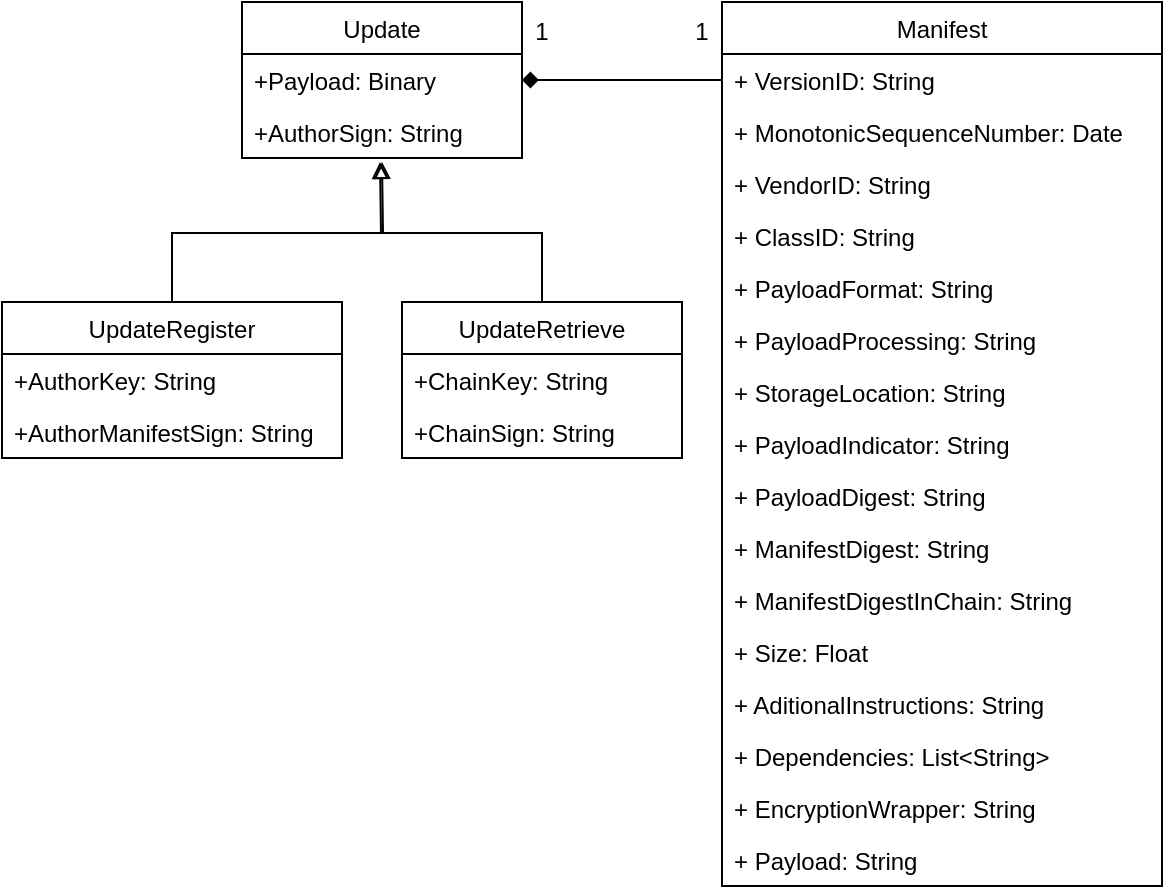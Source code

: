 <mxfile version="20.8.3" type="device"><diagram id="C5RBs43oDa-KdzZeNtuy" name="Page-1"><mxGraphModel dx="1621" dy="683" grid="1" gridSize="10" guides="1" tooltips="1" connect="1" arrows="1" fold="1" page="1" pageScale="1" pageWidth="827" pageHeight="1169" math="0" shadow="0"><root><mxCell id="WIyWlLk6GJQsqaUBKTNV-0"/><mxCell id="WIyWlLk6GJQsqaUBKTNV-1" parent="WIyWlLk6GJQsqaUBKTNV-0"/><mxCell id="cRvXJBSxjH1CWa1otkGa-0" value="Manifest" style="swimlane;fontStyle=0;childLayout=stackLayout;horizontal=1;startSize=26;fillColor=none;horizontalStack=0;resizeParent=1;resizeParentMax=0;resizeLast=0;collapsible=1;marginBottom=0;" parent="WIyWlLk6GJQsqaUBKTNV-1" vertex="1"><mxGeometry x="220" y="280" width="220" height="442" as="geometry"/></mxCell><mxCell id="cRvXJBSxjH1CWa1otkGa-1" value="+ VersionID: String" style="text;strokeColor=none;fillColor=none;align=left;verticalAlign=top;spacingLeft=4;spacingRight=4;overflow=hidden;rotatable=0;points=[[0,0.5],[1,0.5]];portConstraint=eastwest;" parent="cRvXJBSxjH1CWa1otkGa-0" vertex="1"><mxGeometry y="26" width="220" height="26" as="geometry"/></mxCell><mxCell id="cRvXJBSxjH1CWa1otkGa-2" value="+ MonotonicSequenceNumber: Date" style="text;strokeColor=none;fillColor=none;align=left;verticalAlign=top;spacingLeft=4;spacingRight=4;overflow=hidden;rotatable=0;points=[[0,0.5],[1,0.5]];portConstraint=eastwest;" parent="cRvXJBSxjH1CWa1otkGa-0" vertex="1"><mxGeometry y="52" width="220" height="26" as="geometry"/></mxCell><mxCell id="cRvXJBSxjH1CWa1otkGa-3" value="+ VendorID: String" style="text;strokeColor=none;fillColor=none;align=left;verticalAlign=top;spacingLeft=4;spacingRight=4;overflow=hidden;rotatable=0;points=[[0,0.5],[1,0.5]];portConstraint=eastwest;" parent="cRvXJBSxjH1CWa1otkGa-0" vertex="1"><mxGeometry y="78" width="220" height="26" as="geometry"/></mxCell><mxCell id="cRvXJBSxjH1CWa1otkGa-4" value="+ ClassID: String" style="text;strokeColor=none;fillColor=none;align=left;verticalAlign=top;spacingLeft=4;spacingRight=4;overflow=hidden;rotatable=0;points=[[0,0.5],[1,0.5]];portConstraint=eastwest;" parent="cRvXJBSxjH1CWa1otkGa-0" vertex="1"><mxGeometry y="104" width="220" height="26" as="geometry"/></mxCell><mxCell id="cRvXJBSxjH1CWa1otkGa-11" value="+ PayloadFormat: String" style="text;strokeColor=none;fillColor=none;align=left;verticalAlign=top;spacingLeft=4;spacingRight=4;overflow=hidden;rotatable=0;points=[[0,0.5],[1,0.5]];portConstraint=eastwest;" parent="cRvXJBSxjH1CWa1otkGa-0" vertex="1"><mxGeometry y="130" width="220" height="26" as="geometry"/></mxCell><mxCell id="cRvXJBSxjH1CWa1otkGa-10" value="+ PayloadProcessing: String" style="text;strokeColor=none;fillColor=none;align=left;verticalAlign=top;spacingLeft=4;spacingRight=4;overflow=hidden;rotatable=0;points=[[0,0.5],[1,0.5]];portConstraint=eastwest;" parent="cRvXJBSxjH1CWa1otkGa-0" vertex="1"><mxGeometry y="156" width="220" height="26" as="geometry"/></mxCell><mxCell id="cRvXJBSxjH1CWa1otkGa-9" value="+ StorageLocation: String" style="text;strokeColor=none;fillColor=none;align=left;verticalAlign=top;spacingLeft=4;spacingRight=4;overflow=hidden;rotatable=0;points=[[0,0.5],[1,0.5]];portConstraint=eastwest;" parent="cRvXJBSxjH1CWa1otkGa-0" vertex="1"><mxGeometry y="182" width="220" height="26" as="geometry"/></mxCell><mxCell id="cRvXJBSxjH1CWa1otkGa-8" value="+ PayloadIndicator: String" style="text;strokeColor=none;fillColor=none;align=left;verticalAlign=top;spacingLeft=4;spacingRight=4;overflow=hidden;rotatable=0;points=[[0,0.5],[1,0.5]];portConstraint=eastwest;" parent="cRvXJBSxjH1CWa1otkGa-0" vertex="1"><mxGeometry y="208" width="220" height="26" as="geometry"/></mxCell><mxCell id="cRvXJBSxjH1CWa1otkGa-7" value="+ PayloadDigest: String" style="text;strokeColor=none;fillColor=none;align=left;verticalAlign=top;spacingLeft=4;spacingRight=4;overflow=hidden;rotatable=0;points=[[0,0.5],[1,0.5]];portConstraint=eastwest;" parent="cRvXJBSxjH1CWa1otkGa-0" vertex="1"><mxGeometry y="234" width="220" height="26" as="geometry"/></mxCell><mxCell id="cRvXJBSxjH1CWa1otkGa-16" value="+ ManifestDigest: String" style="text;strokeColor=none;fillColor=none;align=left;verticalAlign=top;spacingLeft=4;spacingRight=4;overflow=hidden;rotatable=0;points=[[0,0.5],[1,0.5]];portConstraint=eastwest;" parent="cRvXJBSxjH1CWa1otkGa-0" vertex="1"><mxGeometry y="260" width="220" height="26" as="geometry"/></mxCell><mxCell id="cRvXJBSxjH1CWa1otkGa-15" value="+ ManifestDigestInChain: String" style="text;strokeColor=none;fillColor=none;align=left;verticalAlign=top;spacingLeft=4;spacingRight=4;overflow=hidden;rotatable=0;points=[[0,0.5],[1,0.5]];portConstraint=eastwest;" parent="cRvXJBSxjH1CWa1otkGa-0" vertex="1"><mxGeometry y="286" width="220" height="26" as="geometry"/></mxCell><mxCell id="cRvXJBSxjH1CWa1otkGa-6" value="+ Size: Float" style="text;strokeColor=none;fillColor=none;align=left;verticalAlign=top;spacingLeft=4;spacingRight=4;overflow=hidden;rotatable=0;points=[[0,0.5],[1,0.5]];portConstraint=eastwest;" parent="cRvXJBSxjH1CWa1otkGa-0" vertex="1"><mxGeometry y="312" width="220" height="26" as="geometry"/></mxCell><mxCell id="cRvXJBSxjH1CWa1otkGa-5" value="+ AditionalInstructions: String" style="text;strokeColor=none;fillColor=none;align=left;verticalAlign=top;spacingLeft=4;spacingRight=4;overflow=hidden;rotatable=0;points=[[0,0.5],[1,0.5]];portConstraint=eastwest;" parent="cRvXJBSxjH1CWa1otkGa-0" vertex="1"><mxGeometry y="338" width="220" height="26" as="geometry"/></mxCell><mxCell id="cRvXJBSxjH1CWa1otkGa-13" value="+ Dependencies: List&lt;String&gt;" style="text;strokeColor=none;fillColor=none;align=left;verticalAlign=top;spacingLeft=4;spacingRight=4;overflow=hidden;rotatable=0;points=[[0,0.5],[1,0.5]];portConstraint=eastwest;" parent="cRvXJBSxjH1CWa1otkGa-0" vertex="1"><mxGeometry y="364" width="220" height="26" as="geometry"/></mxCell><mxCell id="cRvXJBSxjH1CWa1otkGa-12" value="+ EncryptionWrapper: String" style="text;strokeColor=none;fillColor=none;align=left;verticalAlign=top;spacingLeft=4;spacingRight=4;overflow=hidden;rotatable=0;points=[[0,0.5],[1,0.5]];portConstraint=eastwest;" parent="cRvXJBSxjH1CWa1otkGa-0" vertex="1"><mxGeometry y="390" width="220" height="26" as="geometry"/></mxCell><mxCell id="cRvXJBSxjH1CWa1otkGa-14" value="+ Payload: String" style="text;strokeColor=none;fillColor=none;align=left;verticalAlign=top;spacingLeft=4;spacingRight=4;overflow=hidden;rotatable=0;points=[[0,0.5],[1,0.5]];portConstraint=eastwest;" parent="cRvXJBSxjH1CWa1otkGa-0" vertex="1"><mxGeometry y="416" width="220" height="26" as="geometry"/></mxCell><mxCell id="cRvXJBSxjH1CWa1otkGa-17" value="Update" style="swimlane;fontStyle=0;childLayout=stackLayout;horizontal=1;startSize=26;fillColor=none;horizontalStack=0;resizeParent=1;resizeParentMax=0;resizeLast=0;collapsible=1;marginBottom=0;" parent="WIyWlLk6GJQsqaUBKTNV-1" vertex="1"><mxGeometry x="-20" y="280" width="140" height="78" as="geometry"/></mxCell><mxCell id="cRvXJBSxjH1CWa1otkGa-20" value="+Payload: Binary" style="text;strokeColor=none;fillColor=none;align=left;verticalAlign=top;spacingLeft=4;spacingRight=4;overflow=hidden;rotatable=0;points=[[0,0.5],[1,0.5]];portConstraint=eastwest;" parent="cRvXJBSxjH1CWa1otkGa-17" vertex="1"><mxGeometry y="26" width="140" height="26" as="geometry"/></mxCell><mxCell id="zquJN5j_Hhdo7x4ICGKE-13" value="+AuthorSign: String" style="text;strokeColor=none;fillColor=none;align=left;verticalAlign=top;spacingLeft=4;spacingRight=4;overflow=hidden;rotatable=0;points=[[0,0.5],[1,0.5]];portConstraint=eastwest;" vertex="1" parent="cRvXJBSxjH1CWa1otkGa-17"><mxGeometry y="52" width="140" height="26" as="geometry"/></mxCell><mxCell id="cRvXJBSxjH1CWa1otkGa-21" style="edgeStyle=orthogonalEdgeStyle;rounded=0;orthogonalLoop=1;jettySize=auto;html=1;exitX=0;exitY=0.5;exitDx=0;exitDy=0;entryX=1;entryY=0.5;entryDx=0;entryDy=0;endArrow=diamond;endFill=1;" parent="WIyWlLk6GJQsqaUBKTNV-1" source="cRvXJBSxjH1CWa1otkGa-1" target="cRvXJBSxjH1CWa1otkGa-20" edge="1"><mxGeometry relative="1" as="geometry"><mxPoint x="160" y="317" as="targetPoint"/></mxGeometry></mxCell><mxCell id="cRvXJBSxjH1CWa1otkGa-22" value="1" style="text;html=1;strokeColor=none;fillColor=none;align=center;verticalAlign=middle;whiteSpace=wrap;rounded=0;" parent="WIyWlLk6GJQsqaUBKTNV-1" vertex="1"><mxGeometry x="100" y="280" width="60" height="30" as="geometry"/></mxCell><mxCell id="cRvXJBSxjH1CWa1otkGa-23" value="1" style="text;html=1;strokeColor=none;fillColor=none;align=center;verticalAlign=middle;whiteSpace=wrap;rounded=0;" parent="WIyWlLk6GJQsqaUBKTNV-1" vertex="1"><mxGeometry x="190" y="280" width="40" height="30" as="geometry"/></mxCell><mxCell id="zquJN5j_Hhdo7x4ICGKE-8" style="edgeStyle=orthogonalEdgeStyle;rounded=0;orthogonalLoop=1;jettySize=auto;html=1;exitX=0.5;exitY=0;exitDx=0;exitDy=0;endArrow=block;endFill=0;" edge="1" parent="WIyWlLk6GJQsqaUBKTNV-1" source="zquJN5j_Hhdo7x4ICGKE-1"><mxGeometry relative="1" as="geometry"><mxPoint x="49" y="360" as="targetPoint"/></mxGeometry></mxCell><mxCell id="zquJN5j_Hhdo7x4ICGKE-1" value="UpdateRegister" style="swimlane;fontStyle=0;childLayout=stackLayout;horizontal=1;startSize=26;fillColor=none;horizontalStack=0;resizeParent=1;resizeParentMax=0;resizeLast=0;collapsible=1;marginBottom=0;" vertex="1" parent="WIyWlLk6GJQsqaUBKTNV-1"><mxGeometry x="-140" y="430" width="170" height="78" as="geometry"/></mxCell><mxCell id="zquJN5j_Hhdo7x4ICGKE-2" value="+AuthorKey: String" style="text;strokeColor=none;fillColor=none;align=left;verticalAlign=top;spacingLeft=4;spacingRight=4;overflow=hidden;rotatable=0;points=[[0,0.5],[1,0.5]];portConstraint=eastwest;" vertex="1" parent="zquJN5j_Hhdo7x4ICGKE-1"><mxGeometry y="26" width="170" height="26" as="geometry"/></mxCell><mxCell id="zquJN5j_Hhdo7x4ICGKE-10" value="+AuthorManifestSign: String" style="text;strokeColor=none;fillColor=none;align=left;verticalAlign=top;spacingLeft=4;spacingRight=4;overflow=hidden;rotatable=0;points=[[0,0.5],[1,0.5]];portConstraint=eastwest;" vertex="1" parent="zquJN5j_Hhdo7x4ICGKE-1"><mxGeometry y="52" width="170" height="26" as="geometry"/></mxCell><mxCell id="zquJN5j_Hhdo7x4ICGKE-9" style="edgeStyle=orthogonalEdgeStyle;rounded=0;orthogonalLoop=1;jettySize=auto;html=1;exitX=0.5;exitY=0;exitDx=0;exitDy=0;endArrow=block;endFill=0;" edge="1" parent="WIyWlLk6GJQsqaUBKTNV-1" source="zquJN5j_Hhdo7x4ICGKE-5"><mxGeometry relative="1" as="geometry"><mxPoint x="50" y="360" as="targetPoint"/></mxGeometry></mxCell><mxCell id="zquJN5j_Hhdo7x4ICGKE-5" value="UpdateRetrieve" style="swimlane;fontStyle=0;childLayout=stackLayout;horizontal=1;startSize=26;fillColor=none;horizontalStack=0;resizeParent=1;resizeParentMax=0;resizeLast=0;collapsible=1;marginBottom=0;" vertex="1" parent="WIyWlLk6GJQsqaUBKTNV-1"><mxGeometry x="60" y="430" width="140" height="78" as="geometry"/></mxCell><mxCell id="zquJN5j_Hhdo7x4ICGKE-6" value="+ChainKey: String" style="text;strokeColor=none;fillColor=none;align=left;verticalAlign=top;spacingLeft=4;spacingRight=4;overflow=hidden;rotatable=0;points=[[0,0.5],[1,0.5]];portConstraint=eastwest;" vertex="1" parent="zquJN5j_Hhdo7x4ICGKE-5"><mxGeometry y="26" width="140" height="26" as="geometry"/></mxCell><mxCell id="zquJN5j_Hhdo7x4ICGKE-7" value="+ChainSign: String" style="text;strokeColor=none;fillColor=none;align=left;verticalAlign=top;spacingLeft=4;spacingRight=4;overflow=hidden;rotatable=0;points=[[0,0.5],[1,0.5]];portConstraint=eastwest;" vertex="1" parent="zquJN5j_Hhdo7x4ICGKE-5"><mxGeometry y="52" width="140" height="26" as="geometry"/></mxCell></root></mxGraphModel></diagram></mxfile>